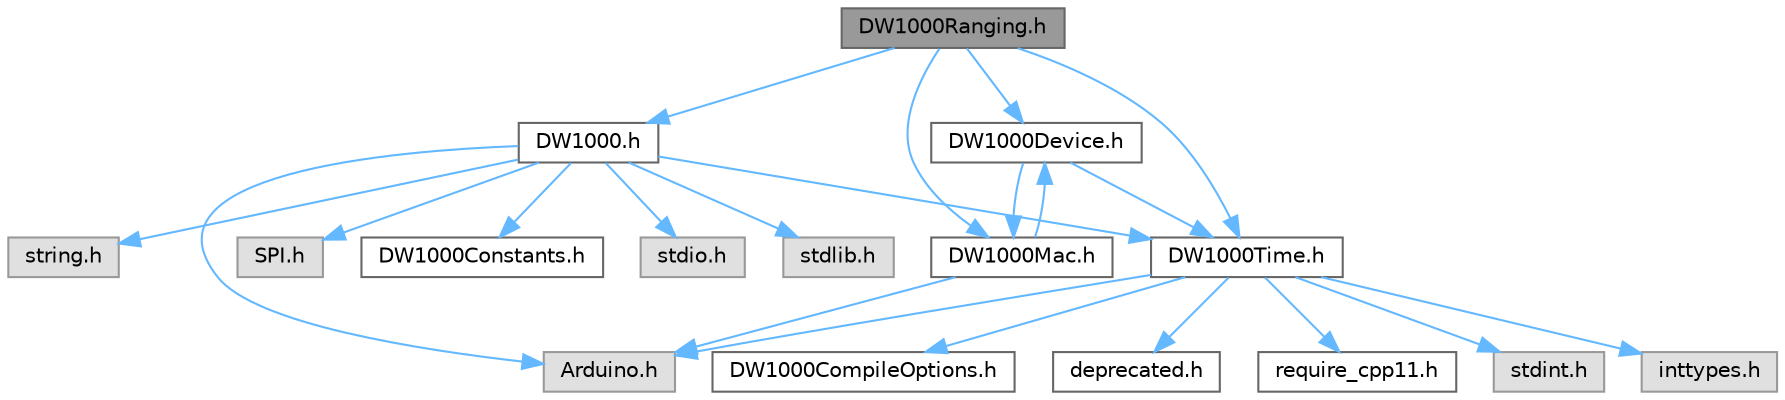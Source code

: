 digraph "DW1000Ranging.h"
{
 // LATEX_PDF_SIZE
  bgcolor="transparent";
  edge [fontname=Helvetica,fontsize=10,labelfontname=Helvetica,labelfontsize=10];
  node [fontname=Helvetica,fontsize=10,shape=box,height=0.2,width=0.4];
  Node1 [id="Node000001",label="DW1000Ranging.h",height=0.2,width=0.4,color="gray40", fillcolor="grey60", style="filled", fontcolor="black",tooltip=" "];
  Node1 -> Node2 [id="edge22_Node000001_Node000002",color="steelblue1",style="solid",tooltip=" "];
  Node2 [id="Node000002",label="DW1000.h",height=0.2,width=0.4,color="grey40", fillcolor="white", style="filled",URL="$_d_w1000_8h.html",tooltip=" "];
  Node2 -> Node3 [id="edge23_Node000002_Node000003",color="steelblue1",style="solid",tooltip=" "];
  Node3 [id="Node000003",label="stdio.h",height=0.2,width=0.4,color="grey60", fillcolor="#E0E0E0", style="filled",tooltip=" "];
  Node2 -> Node4 [id="edge24_Node000002_Node000004",color="steelblue1",style="solid",tooltip=" "];
  Node4 [id="Node000004",label="stdlib.h",height=0.2,width=0.4,color="grey60", fillcolor="#E0E0E0", style="filled",tooltip=" "];
  Node2 -> Node5 [id="edge25_Node000002_Node000005",color="steelblue1",style="solid",tooltip=" "];
  Node5 [id="Node000005",label="string.h",height=0.2,width=0.4,color="grey60", fillcolor="#E0E0E0", style="filled",tooltip=" "];
  Node2 -> Node6 [id="edge26_Node000002_Node000006",color="steelblue1",style="solid",tooltip=" "];
  Node6 [id="Node000006",label="Arduino.h",height=0.2,width=0.4,color="grey60", fillcolor="#E0E0E0", style="filled",tooltip=" "];
  Node2 -> Node7 [id="edge27_Node000002_Node000007",color="steelblue1",style="solid",tooltip=" "];
  Node7 [id="Node000007",label="SPI.h",height=0.2,width=0.4,color="grey60", fillcolor="#E0E0E0", style="filled",tooltip=" "];
  Node2 -> Node8 [id="edge28_Node000002_Node000008",color="steelblue1",style="solid",tooltip=" "];
  Node8 [id="Node000008",label="DW1000Constants.h",height=0.2,width=0.4,color="grey40", fillcolor="white", style="filled",URL="$_d_w1000_constants_8h.html",tooltip=" "];
  Node2 -> Node9 [id="edge29_Node000002_Node000009",color="steelblue1",style="solid",tooltip=" "];
  Node9 [id="Node000009",label="DW1000Time.h",height=0.2,width=0.4,color="grey40", fillcolor="white", style="filled",URL="$_d_w1000_time_8h.html",tooltip=" "];
  Node9 -> Node6 [id="edge30_Node000009_Node000006",color="steelblue1",style="solid",tooltip=" "];
  Node9 -> Node10 [id="edge31_Node000009_Node000010",color="steelblue1",style="solid",tooltip=" "];
  Node10 [id="Node000010",label="stdint.h",height=0.2,width=0.4,color="grey60", fillcolor="#E0E0E0", style="filled",tooltip=" "];
  Node9 -> Node11 [id="edge32_Node000009_Node000011",color="steelblue1",style="solid",tooltip=" "];
  Node11 [id="Node000011",label="inttypes.h",height=0.2,width=0.4,color="grey60", fillcolor="#E0E0E0", style="filled",tooltip=" "];
  Node9 -> Node12 [id="edge33_Node000009_Node000012",color="steelblue1",style="solid",tooltip=" "];
  Node12 [id="Node000012",label="DW1000CompileOptions.h",height=0.2,width=0.4,color="grey40", fillcolor="white", style="filled",URL="$_d_w1000_compile_options_8h.html",tooltip=" "];
  Node9 -> Node13 [id="edge34_Node000009_Node000013",color="steelblue1",style="solid",tooltip=" "];
  Node13 [id="Node000013",label="deprecated.h",height=0.2,width=0.4,color="grey40", fillcolor="white", style="filled",URL="$deprecated_8h.html",tooltip=" "];
  Node9 -> Node14 [id="edge35_Node000009_Node000014",color="steelblue1",style="solid",tooltip=" "];
  Node14 [id="Node000014",label="require_cpp11.h",height=0.2,width=0.4,color="grey40", fillcolor="white", style="filled",URL="$require__cpp11_8h.html",tooltip=" "];
  Node1 -> Node9 [id="edge36_Node000001_Node000009",color="steelblue1",style="solid",tooltip=" "];
  Node1 -> Node15 [id="edge37_Node000001_Node000015",color="steelblue1",style="solid",tooltip=" "];
  Node15 [id="Node000015",label="DW1000Device.h",height=0.2,width=0.4,color="grey40", fillcolor="white", style="filled",URL="$_d_w1000_device_8h.html",tooltip=" "];
  Node15 -> Node9 [id="edge38_Node000015_Node000009",color="steelblue1",style="solid",tooltip=" "];
  Node15 -> Node16 [id="edge39_Node000015_Node000016",color="steelblue1",style="solid",tooltip=" "];
  Node16 [id="Node000016",label="DW1000Mac.h",height=0.2,width=0.4,color="grey40", fillcolor="white", style="filled",URL="$_d_w1000_mac_8h.html",tooltip=" "];
  Node16 -> Node6 [id="edge40_Node000016_Node000006",color="steelblue1",style="solid",tooltip=" "];
  Node16 -> Node15 [id="edge41_Node000016_Node000015",color="steelblue1",style="solid",tooltip=" "];
  Node1 -> Node16 [id="edge42_Node000001_Node000016",color="steelblue1",style="solid",tooltip=" "];
}
